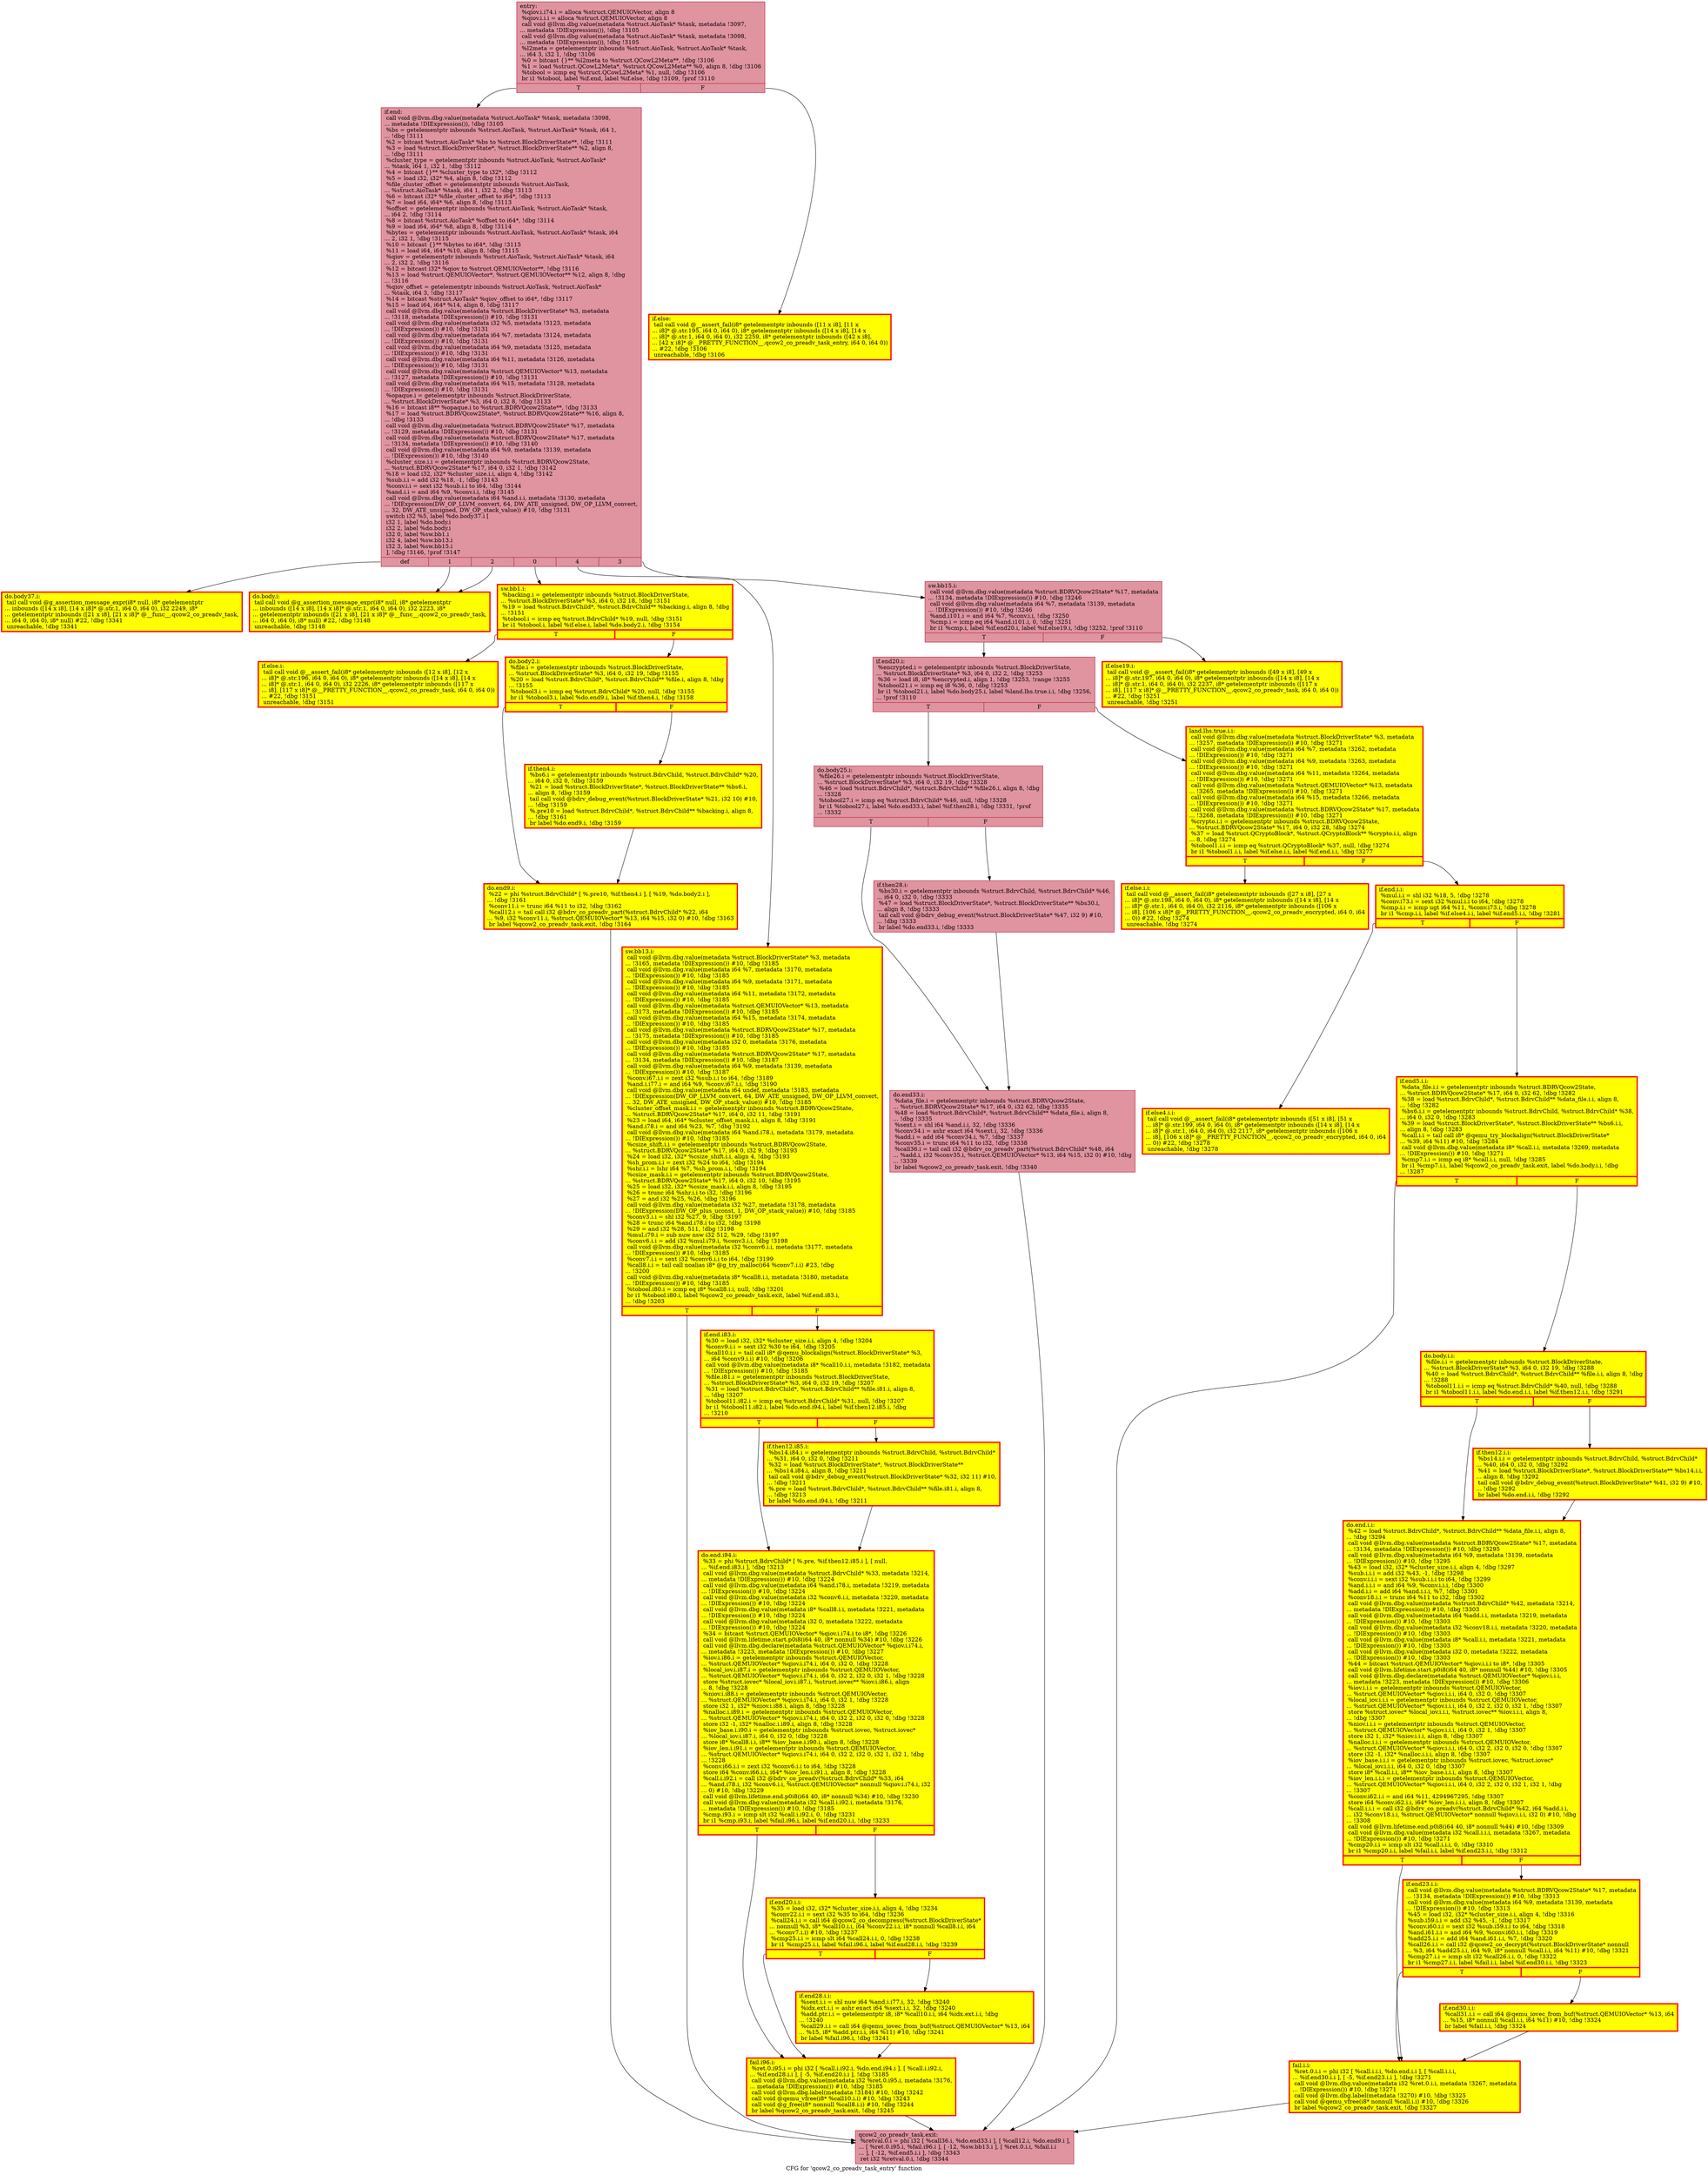 digraph "CFG for 'qcow2_co_preadv_task_entry' function" {
	label="CFG for 'qcow2_co_preadv_task_entry' function";

	Node0x559535e6d790 [shape=record,color="#b70d28ff", style=filled, fillcolor="#b70d2870",label="{entry:\l  %qiov.i.i74.i = alloca %struct.QEMUIOVector, align 8\l  %qiov.i.i.i = alloca %struct.QEMUIOVector, align 8\l  call void @llvm.dbg.value(metadata %struct.AioTask* %task, metadata !3097,\l... metadata !DIExpression()), !dbg !3105\l  call void @llvm.dbg.value(metadata %struct.AioTask* %task, metadata !3098,\l... metadata !DIExpression()), !dbg !3105\l  %l2meta = getelementptr inbounds %struct.AioTask, %struct.AioTask* %task,\l... i64 3, i32 1, !dbg !3106\l  %0 = bitcast \{\}** %l2meta to %struct.QCowL2Meta**, !dbg !3106\l  %1 = load %struct.QCowL2Meta*, %struct.QCowL2Meta** %0, align 8, !dbg !3106\l  %tobool = icmp eq %struct.QCowL2Meta* %1, null, !dbg !3106\l  br i1 %tobool, label %if.end, label %if.else, !dbg !3109, !prof !3110\l|{<s0>T|<s1>F}}"];
	Node0x559535e6d790:s0 -> Node0x559535cd9c10;
	Node0x559535e6d790:s1 -> Node0x559535cd9c60;
	Node0x559535cd9c60 [shape=record,penwidth=3.0, style="filled", color="red", fillcolor="yellow",label="{if.else:                                          \l  tail call void @__assert_fail(i8* getelementptr inbounds ([11 x i8], [11 x\l... i8]* @.str.195, i64 0, i64 0), i8* getelementptr inbounds ([14 x i8], [14 x\l... i8]* @.str.1, i64 0, i64 0), i32 2259, i8* getelementptr inbounds ([42 x i8],\l... [42 x i8]* @__PRETTY_FUNCTION__.qcow2_co_preadv_task_entry, i64 0, i64 0))\l... #22, !dbg !3106\l  unreachable, !dbg !3106\l}"];
	Node0x559535cd9c10 [shape=record,color="#b70d28ff", style=filled, fillcolor="#b70d2870",label="{if.end:                                           \l  call void @llvm.dbg.value(metadata %struct.AioTask* %task, metadata !3098,\l... metadata !DIExpression()), !dbg !3105\l  %bs = getelementptr inbounds %struct.AioTask, %struct.AioTask* %task, i64 1,\l... !dbg !3111\l  %2 = bitcast %struct.AioTask* %bs to %struct.BlockDriverState**, !dbg !3111\l  %3 = load %struct.BlockDriverState*, %struct.BlockDriverState** %2, align 8,\l... !dbg !3111\l  %cluster_type = getelementptr inbounds %struct.AioTask, %struct.AioTask*\l... %task, i64 1, i32 1, !dbg !3112\l  %4 = bitcast \{\}** %cluster_type to i32*, !dbg !3112\l  %5 = load i32, i32* %4, align 8, !dbg !3112\l  %file_cluster_offset = getelementptr inbounds %struct.AioTask,\l... %struct.AioTask* %task, i64 1, i32 2, !dbg !3113\l  %6 = bitcast i32* %file_cluster_offset to i64*, !dbg !3113\l  %7 = load i64, i64* %6, align 8, !dbg !3113\l  %offset = getelementptr inbounds %struct.AioTask, %struct.AioTask* %task,\l... i64 2, !dbg !3114\l  %8 = bitcast %struct.AioTask* %offset to i64*, !dbg !3114\l  %9 = load i64, i64* %8, align 8, !dbg !3114\l  %bytes = getelementptr inbounds %struct.AioTask, %struct.AioTask* %task, i64\l... 2, i32 1, !dbg !3115\l  %10 = bitcast \{\}** %bytes to i64*, !dbg !3115\l  %11 = load i64, i64* %10, align 8, !dbg !3115\l  %qiov = getelementptr inbounds %struct.AioTask, %struct.AioTask* %task, i64\l... 2, i32 2, !dbg !3116\l  %12 = bitcast i32* %qiov to %struct.QEMUIOVector**, !dbg !3116\l  %13 = load %struct.QEMUIOVector*, %struct.QEMUIOVector** %12, align 8, !dbg\l... !3116\l  %qiov_offset = getelementptr inbounds %struct.AioTask, %struct.AioTask*\l... %task, i64 3, !dbg !3117\l  %14 = bitcast %struct.AioTask* %qiov_offset to i64*, !dbg !3117\l  %15 = load i64, i64* %14, align 8, !dbg !3117\l  call void @llvm.dbg.value(metadata %struct.BlockDriverState* %3, metadata\l... !3118, metadata !DIExpression()) #10, !dbg !3131\l  call void @llvm.dbg.value(metadata i32 %5, metadata !3123, metadata\l... !DIExpression()) #10, !dbg !3131\l  call void @llvm.dbg.value(metadata i64 %7, metadata !3124, metadata\l... !DIExpression()) #10, !dbg !3131\l  call void @llvm.dbg.value(metadata i64 %9, metadata !3125, metadata\l... !DIExpression()) #10, !dbg !3131\l  call void @llvm.dbg.value(metadata i64 %11, metadata !3126, metadata\l... !DIExpression()) #10, !dbg !3131\l  call void @llvm.dbg.value(metadata %struct.QEMUIOVector* %13, metadata\l... !3127, metadata !DIExpression()) #10, !dbg !3131\l  call void @llvm.dbg.value(metadata i64 %15, metadata !3128, metadata\l... !DIExpression()) #10, !dbg !3131\l  %opaque.i = getelementptr inbounds %struct.BlockDriverState,\l... %struct.BlockDriverState* %3, i64 0, i32 8, !dbg !3133\l  %16 = bitcast i8** %opaque.i to %struct.BDRVQcow2State**, !dbg !3133\l  %17 = load %struct.BDRVQcow2State*, %struct.BDRVQcow2State** %16, align 8,\l... !dbg !3133\l  call void @llvm.dbg.value(metadata %struct.BDRVQcow2State* %17, metadata\l... !3129, metadata !DIExpression()) #10, !dbg !3131\l  call void @llvm.dbg.value(metadata %struct.BDRVQcow2State* %17, metadata\l... !3134, metadata !DIExpression()) #10, !dbg !3140\l  call void @llvm.dbg.value(metadata i64 %9, metadata !3139, metadata\l... !DIExpression()) #10, !dbg !3140\l  %cluster_size.i.i = getelementptr inbounds %struct.BDRVQcow2State,\l... %struct.BDRVQcow2State* %17, i64 0, i32 1, !dbg !3142\l  %18 = load i32, i32* %cluster_size.i.i, align 4, !dbg !3142\l  %sub.i.i = add i32 %18, -1, !dbg !3143\l  %conv.i.i = sext i32 %sub.i.i to i64, !dbg !3144\l  %and.i.i = and i64 %9, %conv.i.i, !dbg !3145\l  call void @llvm.dbg.value(metadata i64 %and.i.i, metadata !3130, metadata\l... !DIExpression(DW_OP_LLVM_convert, 64, DW_ATE_unsigned, DW_OP_LLVM_convert,\l... 32, DW_ATE_unsigned, DW_OP_stack_value)) #10, !dbg !3131\l  switch i32 %5, label %do.body37.i [\l    i32 1, label %do.body.i\l    i32 2, label %do.body.i\l    i32 0, label %sw.bb1.i\l    i32 4, label %sw.bb13.i\l    i32 3, label %sw.bb15.i\l  ], !dbg !3146, !prof !3147\l|{<s0>def|<s1>1|<s2>2|<s3>0|<s4>4|<s5>3}}"];
	Node0x559535cd9c10:s0 -> Node0x559535f2e620;
	Node0x559535cd9c10:s1 -> Node0x559535c9cd40;
	Node0x559535cd9c10:s2 -> Node0x559535c9cd40;
	Node0x559535cd9c10:s3 -> Node0x559535c01d70;
	Node0x559535cd9c10:s4 -> Node0x559535d66c40;
	Node0x559535cd9c10:s5 -> Node0x559535e94b70;
	Node0x559535c9cd40 [shape=record,penwidth=3.0, style="filled", color="red", fillcolor="yellow",label="{do.body.i:                                        \l  tail call void @g_assertion_message_expr(i8* null, i8* getelementptr\l... inbounds ([14 x i8], [14 x i8]* @.str.1, i64 0, i64 0), i32 2223, i8*\l... getelementptr inbounds ([21 x i8], [21 x i8]* @__func__.qcow2_co_preadv_task,\l... i64 0, i64 0), i8* null) #22, !dbg !3148\l  unreachable, !dbg !3148\l}"];
	Node0x559535c01d70 [shape=record,penwidth=3.0, style="filled", color="red", fillcolor="yellow",label="{sw.bb1.i:                                         \l  %backing.i = getelementptr inbounds %struct.BlockDriverState,\l... %struct.BlockDriverState* %3, i64 0, i32 18, !dbg !3151\l  %19 = load %struct.BdrvChild*, %struct.BdrvChild** %backing.i, align 8, !dbg\l... !3151\l  %tobool.i = icmp eq %struct.BdrvChild* %19, null, !dbg !3151\l  br i1 %tobool.i, label %if.else.i, label %do.body2.i, !dbg !3154\l|{<s0>T|<s1>F}}"];
	Node0x559535c01d70:s0 -> Node0x559535c00530;
	Node0x559535c01d70:s1 -> Node0x55953601d050;
	Node0x559535c00530 [shape=record,penwidth=3.0, style="filled", color="red", fillcolor="yellow",label="{if.else.i:                                        \l  tail call void @__assert_fail(i8* getelementptr inbounds ([12 x i8], [12 x\l... i8]* @.str.196, i64 0, i64 0), i8* getelementptr inbounds ([14 x i8], [14 x\l... i8]* @.str.1, i64 0, i64 0), i32 2226, i8* getelementptr inbounds ([117 x\l... i8], [117 x i8]* @__PRETTY_FUNCTION__.qcow2_co_preadv_task, i64 0, i64 0))\l... #22, !dbg !3151\l  unreachable, !dbg !3151\l}"];
	Node0x55953601d050 [shape=record,penwidth=3.0, style="filled", color="red", fillcolor="yellow",label="{do.body2.i:                                       \l  %file.i = getelementptr inbounds %struct.BlockDriverState,\l... %struct.BlockDriverState* %3, i64 0, i32 19, !dbg !3155\l  %20 = load %struct.BdrvChild*, %struct.BdrvChild** %file.i, align 8, !dbg\l... !3155\l  %tobool3.i = icmp eq %struct.BdrvChild* %20, null, !dbg !3155\l  br i1 %tobool3.i, label %do.end9.i, label %if.then4.i, !dbg !3158\l|{<s0>T|<s1>F}}"];
	Node0x55953601d050:s0 -> Node0x559535e126c0;
	Node0x55953601d050:s1 -> Node0x559535c9c600;
	Node0x559535c9c600 [shape=record,penwidth=3.0, style="filled", color="red", fillcolor="yellow",label="{if.then4.i:                                       \l  %bs6.i = getelementptr inbounds %struct.BdrvChild, %struct.BdrvChild* %20,\l... i64 0, i32 0, !dbg !3159\l  %21 = load %struct.BlockDriverState*, %struct.BlockDriverState** %bs6.i,\l... align 8, !dbg !3159\l  tail call void @bdrv_debug_event(%struct.BlockDriverState* %21, i32 10) #10,\l... !dbg !3159\l  %.pre10 = load %struct.BdrvChild*, %struct.BdrvChild** %backing.i, align 8,\l... !dbg !3161\l  br label %do.end9.i, !dbg !3159\l}"];
	Node0x559535c9c600 -> Node0x559535e126c0;
	Node0x559535e126c0 [shape=record,penwidth=3.0, style="filled", color="red", fillcolor="yellow",label="{do.end9.i:                                        \l  %22 = phi %struct.BdrvChild* [ %.pre10, %if.then4.i ], [ %19, %do.body2.i ],\l... !dbg !3161\l  %conv11.i = trunc i64 %11 to i32, !dbg !3162\l  %call12.i = tail call i32 @bdrv_co_preadv_part(%struct.BdrvChild* %22, i64\l... %9, i32 %conv11.i, %struct.QEMUIOVector* %13, i64 %15, i32 0) #10, !dbg !3163\l  br label %qcow2_co_preadv_task.exit, !dbg !3164\l}"];
	Node0x559535e126c0 -> Node0x559535f45170;
	Node0x559535d66c40 [shape=record,penwidth=3.0, style="filled", color="red", fillcolor="yellow",label="{sw.bb13.i:                                        \l  call void @llvm.dbg.value(metadata %struct.BlockDriverState* %3, metadata\l... !3165, metadata !DIExpression()) #10, !dbg !3185\l  call void @llvm.dbg.value(metadata i64 %7, metadata !3170, metadata\l... !DIExpression()) #10, !dbg !3185\l  call void @llvm.dbg.value(metadata i64 %9, metadata !3171, metadata\l... !DIExpression()) #10, !dbg !3185\l  call void @llvm.dbg.value(metadata i64 %11, metadata !3172, metadata\l... !DIExpression()) #10, !dbg !3185\l  call void @llvm.dbg.value(metadata %struct.QEMUIOVector* %13, metadata\l... !3173, metadata !DIExpression()) #10, !dbg !3185\l  call void @llvm.dbg.value(metadata i64 %15, metadata !3174, metadata\l... !DIExpression()) #10, !dbg !3185\l  call void @llvm.dbg.value(metadata %struct.BDRVQcow2State* %17, metadata\l... !3175, metadata !DIExpression()) #10, !dbg !3185\l  call void @llvm.dbg.value(metadata i32 0, metadata !3176, metadata\l... !DIExpression()) #10, !dbg !3185\l  call void @llvm.dbg.value(metadata %struct.BDRVQcow2State* %17, metadata\l... !3134, metadata !DIExpression()) #10, !dbg !3187\l  call void @llvm.dbg.value(metadata i64 %9, metadata !3139, metadata\l... !DIExpression()) #10, !dbg !3187\l  %conv.i67.i.i = zext i32 %sub.i.i to i64, !dbg !3189\l  %and.i.i77.i = and i64 %9, %conv.i67.i.i, !dbg !3190\l  call void @llvm.dbg.value(metadata i64 undef, metadata !3183, metadata\l... !DIExpression(DW_OP_LLVM_convert, 64, DW_ATE_unsigned, DW_OP_LLVM_convert,\l... 32, DW_ATE_unsigned, DW_OP_stack_value)) #10, !dbg !3185\l  %cluster_offset_mask.i.i = getelementptr inbounds %struct.BDRVQcow2State,\l... %struct.BDRVQcow2State* %17, i64 0, i32 11, !dbg !3191\l  %23 = load i64, i64* %cluster_offset_mask.i.i, align 8, !dbg !3191\l  %and.i78.i = and i64 %23, %7, !dbg !3192\l  call void @llvm.dbg.value(metadata i64 %and.i78.i, metadata !3179, metadata\l... !DIExpression()) #10, !dbg !3185\l  %csize_shift.i.i = getelementptr inbounds %struct.BDRVQcow2State,\l... %struct.BDRVQcow2State* %17, i64 0, i32 9, !dbg !3193\l  %24 = load i32, i32* %csize_shift.i.i, align 4, !dbg !3193\l  %sh_prom.i.i = zext i32 %24 to i64, !dbg !3194\l  %shr.i.i = lshr i64 %7, %sh_prom.i.i, !dbg !3194\l  %csize_mask.i.i = getelementptr inbounds %struct.BDRVQcow2State,\l... %struct.BDRVQcow2State* %17, i64 0, i32 10, !dbg !3195\l  %25 = load i32, i32* %csize_mask.i.i, align 8, !dbg !3195\l  %26 = trunc i64 %shr.i.i to i32, !dbg !3196\l  %27 = and i32 %25, %26, !dbg !3196\l  call void @llvm.dbg.value(metadata i32 %27, metadata !3178, metadata\l... !DIExpression(DW_OP_plus_uconst, 1, DW_OP_stack_value)) #10, !dbg !3185\l  %conv3.i.i = shl i32 %27, 9, !dbg !3197\l  %28 = trunc i64 %and.i78.i to i32, !dbg !3198\l  %29 = and i32 %28, 511, !dbg !3198\l  %mul.i79.i = sub nuw nsw i32 512, %29, !dbg !3197\l  %conv6.i.i = add i32 %mul.i79.i, %conv3.i.i, !dbg !3198\l  call void @llvm.dbg.value(metadata i32 %conv6.i.i, metadata !3177, metadata\l... !DIExpression()) #10, !dbg !3185\l  %conv7.i.i = sext i32 %conv6.i.i to i64, !dbg !3199\l  %call8.i.i = tail call noalias i8* @g_try_malloc(i64 %conv7.i.i) #23, !dbg\l... !3200\l  call void @llvm.dbg.value(metadata i8* %call8.i.i, metadata !3180, metadata\l... !DIExpression()) #10, !dbg !3185\l  %tobool.i80.i = icmp eq i8* %call8.i.i, null, !dbg !3201\l  br i1 %tobool.i80.i, label %qcow2_co_preadv_task.exit, label %if.end.i83.i,\l... !dbg !3203\l|{<s0>T|<s1>F}}"];
	Node0x559535d66c40:s0 -> Node0x559535f45170;
	Node0x559535d66c40:s1 -> Node0x559535d43830;
	Node0x559535d43830 [shape=record,penwidth=3.0, style="filled", color="red", fillcolor="yellow",label="{if.end.i83.i:                                     \l  %30 = load i32, i32* %cluster_size.i.i, align 4, !dbg !3204\l  %conv9.i.i = sext i32 %30 to i64, !dbg !3205\l  %call10.i.i = tail call i8* @qemu_blockalign(%struct.BlockDriverState* %3,\l... i64 %conv9.i.i) #10, !dbg !3206\l  call void @llvm.dbg.value(metadata i8* %call10.i.i, metadata !3182, metadata\l... !DIExpression()) #10, !dbg !3185\l  %file.i81.i = getelementptr inbounds %struct.BlockDriverState,\l... %struct.BlockDriverState* %3, i64 0, i32 19, !dbg !3207\l  %31 = load %struct.BdrvChild*, %struct.BdrvChild** %file.i81.i, align 8,\l... !dbg !3207\l  %tobool11.i82.i = icmp eq %struct.BdrvChild* %31, null, !dbg !3207\l  br i1 %tobool11.i82.i, label %do.end.i94.i, label %if.then12.i85.i, !dbg\l... !3210\l|{<s0>T|<s1>F}}"];
	Node0x559535d43830:s0 -> Node0x559535ce73c0;
	Node0x559535d43830:s1 -> Node0x559535e7f270;
	Node0x559535e7f270 [shape=record,penwidth=3.0, style="filled", color="red", fillcolor="yellow",label="{if.then12.i85.i:                                  \l  %bs14.i84.i = getelementptr inbounds %struct.BdrvChild, %struct.BdrvChild*\l... %31, i64 0, i32 0, !dbg !3211\l  %32 = load %struct.BlockDriverState*, %struct.BlockDriverState**\l... %bs14.i84.i, align 8, !dbg !3211\l  tail call void @bdrv_debug_event(%struct.BlockDriverState* %32, i32 11) #10,\l... !dbg !3211\l  %.pre = load %struct.BdrvChild*, %struct.BdrvChild** %file.i81.i, align 8,\l... !dbg !3213\l  br label %do.end.i94.i, !dbg !3211\l}"];
	Node0x559535e7f270 -> Node0x559535ce73c0;
	Node0x559535ce73c0 [shape=record,penwidth=3.0, style="filled", color="red", fillcolor="yellow",label="{do.end.i94.i:                                     \l  %33 = phi %struct.BdrvChild* [ %.pre, %if.then12.i85.i ], [ null,\l... %if.end.i83.i ], !dbg !3213\l  call void @llvm.dbg.value(metadata %struct.BdrvChild* %33, metadata !3214,\l... metadata !DIExpression()) #10, !dbg !3224\l  call void @llvm.dbg.value(metadata i64 %and.i78.i, metadata !3219, metadata\l... !DIExpression()) #10, !dbg !3224\l  call void @llvm.dbg.value(metadata i32 %conv6.i.i, metadata !3220, metadata\l... !DIExpression()) #10, !dbg !3224\l  call void @llvm.dbg.value(metadata i8* %call8.i.i, metadata !3221, metadata\l... !DIExpression()) #10, !dbg !3224\l  call void @llvm.dbg.value(metadata i32 0, metadata !3222, metadata\l... !DIExpression()) #10, !dbg !3224\l  %34 = bitcast %struct.QEMUIOVector* %qiov.i.i74.i to i8*, !dbg !3226\l  call void @llvm.lifetime.start.p0i8(i64 40, i8* nonnull %34) #10, !dbg !3226\l  call void @llvm.dbg.declare(metadata %struct.QEMUIOVector* %qiov.i.i74.i,\l... metadata !3223, metadata !DIExpression()) #10, !dbg !3227\l  %iov.i.i86.i = getelementptr inbounds %struct.QEMUIOVector,\l... %struct.QEMUIOVector* %qiov.i.i74.i, i64 0, i32 0, !dbg !3228\l  %local_iov.i.i87.i = getelementptr inbounds %struct.QEMUIOVector,\l... %struct.QEMUIOVector* %qiov.i.i74.i, i64 0, i32 2, i32 0, i32 1, !dbg !3228\l  store %struct.iovec* %local_iov.i.i87.i, %struct.iovec** %iov.i.i86.i, align\l... 8, !dbg !3228\l  %niov.i.i88.i = getelementptr inbounds %struct.QEMUIOVector,\l... %struct.QEMUIOVector* %qiov.i.i74.i, i64 0, i32 1, !dbg !3228\l  store i32 1, i32* %niov.i.i88.i, align 8, !dbg !3228\l  %nalloc.i.i89.i = getelementptr inbounds %struct.QEMUIOVector,\l... %struct.QEMUIOVector* %qiov.i.i74.i, i64 0, i32 2, i32 0, i32 0, !dbg !3228\l  store i32 -1, i32* %nalloc.i.i89.i, align 8, !dbg !3228\l  %iov_base.i.i90.i = getelementptr inbounds %struct.iovec, %struct.iovec*\l... %local_iov.i.i87.i, i64 0, i32 0, !dbg !3228\l  store i8* %call8.i.i, i8** %iov_base.i.i90.i, align 8, !dbg !3228\l  %iov_len.i.i91.i = getelementptr inbounds %struct.QEMUIOVector,\l... %struct.QEMUIOVector* %qiov.i.i74.i, i64 0, i32 2, i32 0, i32 1, i32 1, !dbg\l... !3228\l  %conv.i66.i.i = zext i32 %conv6.i.i to i64, !dbg !3228\l  store i64 %conv.i66.i.i, i64* %iov_len.i.i91.i, align 8, !dbg !3228\l  %call.i.i92.i = call i32 @bdrv_co_preadv(%struct.BdrvChild* %33, i64\l... %and.i78.i, i32 %conv6.i.i, %struct.QEMUIOVector* nonnull %qiov.i.i74.i, i32\l... 0) #10, !dbg !3229\l  call void @llvm.lifetime.end.p0i8(i64 40, i8* nonnull %34) #10, !dbg !3230\l  call void @llvm.dbg.value(metadata i32 %call.i.i92.i, metadata !3176,\l... metadata !DIExpression()) #10, !dbg !3185\l  %cmp.i93.i = icmp slt i32 %call.i.i92.i, 0, !dbg !3231\l  br i1 %cmp.i93.i, label %fail.i96.i, label %if.end20.i.i, !dbg !3233\l|{<s0>T|<s1>F}}"];
	Node0x559535ce73c0:s0 -> Node0x559535f4d7d0;
	Node0x559535ce73c0:s1 -> Node0x559535e3e090;
	Node0x559535e3e090 [shape=record,penwidth=3.0, style="filled", color="red", fillcolor="yellow",label="{if.end20.i.i:                                     \l  %35 = load i32, i32* %cluster_size.i.i, align 4, !dbg !3234\l  %conv22.i.i = sext i32 %35 to i64, !dbg !3236\l  %call24.i.i = call i64 @qcow2_co_decompress(%struct.BlockDriverState*\l... nonnull %3, i8* %call10.i.i, i64 %conv22.i.i, i8* nonnull %call8.i.i, i64\l... %conv7.i.i) #10, !dbg !3237\l  %cmp25.i.i = icmp slt i64 %call24.i.i, 0, !dbg !3238\l  br i1 %cmp25.i.i, label %fail.i96.i, label %if.end28.i.i, !dbg !3239\l|{<s0>T|<s1>F}}"];
	Node0x559535e3e090:s0 -> Node0x559535f4d7d0;
	Node0x559535e3e090:s1 -> Node0x559535fe9720;
	Node0x559535fe9720 [shape=record,penwidth=3.0, style="filled", color="red", fillcolor="yellow",label="{if.end28.i.i:                                     \l  %sext.i.i = shl nuw i64 %and.i.i77.i, 32, !dbg !3240\l  %idx.ext.i.i = ashr exact i64 %sext.i.i, 32, !dbg !3240\l  %add.ptr.i.i = getelementptr i8, i8* %call10.i.i, i64 %idx.ext.i.i, !dbg\l... !3240\l  %call29.i.i = call i64 @qemu_iovec_from_buf(%struct.QEMUIOVector* %13, i64\l... %15, i8* %add.ptr.i.i, i64 %11) #10, !dbg !3241\l  br label %fail.i96.i, !dbg !3241\l}"];
	Node0x559535fe9720 -> Node0x559535f4d7d0;
	Node0x559535f4d7d0 [shape=record,penwidth=3.0, style="filled", color="red", fillcolor="yellow",label="{fail.i96.i:                                       \l  %ret.0.i95.i = phi i32 [ %call.i.i92.i, %do.end.i94.i ], [ %call.i.i92.i,\l... %if.end28.i.i ], [ -5, %if.end20.i.i ], !dbg !3185\l  call void @llvm.dbg.value(metadata i32 %ret.0.i95.i, metadata !3176,\l... metadata !DIExpression()) #10, !dbg !3185\l  call void @llvm.dbg.label(metadata !3184) #10, !dbg !3242\l  call void @qemu_vfree(i8* %call10.i.i) #10, !dbg !3243\l  call void @g_free(i8* nonnull %call8.i.i) #10, !dbg !3244\l  br label %qcow2_co_preadv_task.exit, !dbg !3245\l}"];
	Node0x559535f4d7d0 -> Node0x559535f45170;
	Node0x559535e94b70 [shape=record,color="#b70d28ff", style=filled, fillcolor="#b70d2870",label="{sw.bb15.i:                                        \l  call void @llvm.dbg.value(metadata %struct.BDRVQcow2State* %17, metadata\l... !3134, metadata !DIExpression()) #10, !dbg !3246\l  call void @llvm.dbg.value(metadata i64 %7, metadata !3139, metadata\l... !DIExpression()) #10, !dbg !3246\l  %and.i101.i = and i64 %7, %conv.i.i, !dbg !3250\l  %cmp.i = icmp eq i64 %and.i101.i, 0, !dbg !3251\l  br i1 %cmp.i, label %if.end20.i, label %if.else19.i, !dbg !3252, !prof !3110\l|{<s0>T|<s1>F}}"];
	Node0x559535e94b70:s0 -> Node0x55953605fb00;
	Node0x559535e94b70:s1 -> Node0x559535ac4270;
	Node0x559535ac4270 [shape=record,penwidth=3.0, style="filled", color="red", fillcolor="yellow",label="{if.else19.i:                                      \l  tail call void @__assert_fail(i8* getelementptr inbounds ([49 x i8], [49 x\l... i8]* @.str.197, i64 0, i64 0), i8* getelementptr inbounds ([14 x i8], [14 x\l... i8]* @.str.1, i64 0, i64 0), i32 2237, i8* getelementptr inbounds ([117 x\l... i8], [117 x i8]* @__PRETTY_FUNCTION__.qcow2_co_preadv_task, i64 0, i64 0))\l... #22, !dbg !3251\l  unreachable, !dbg !3251\l}"];
	Node0x55953605fb00 [shape=record,color="#b70d28ff", style=filled, fillcolor="#b70d2870",label="{if.end20.i:                                       \l  %encrypted.i = getelementptr inbounds %struct.BlockDriverState,\l... %struct.BlockDriverState* %3, i64 0, i32 2, !dbg !3253\l  %36 = load i8, i8* %encrypted.i, align 1, !dbg !3253, !range !3255\l  %tobool21.i = icmp eq i8 %36, 0, !dbg !3253\l  br i1 %tobool21.i, label %do.body25.i, label %land.lhs.true.i.i, !dbg !3256,\l... !prof !3110\l|{<s0>T|<s1>F}}"];
	Node0x55953605fb00:s0 -> Node0x559535bedbd0;
	Node0x55953605fb00:s1 -> Node0x559535e89310;
	Node0x559535e89310 [shape=record,penwidth=3.0, style="filled", color="red", fillcolor="yellow",label="{land.lhs.true.i.i:                                \l  call void @llvm.dbg.value(metadata %struct.BlockDriverState* %3, metadata\l... !3257, metadata !DIExpression()) #10, !dbg !3271\l  call void @llvm.dbg.value(metadata i64 %7, metadata !3262, metadata\l... !DIExpression()) #10, !dbg !3271\l  call void @llvm.dbg.value(metadata i64 %9, metadata !3263, metadata\l... !DIExpression()) #10, !dbg !3271\l  call void @llvm.dbg.value(metadata i64 %11, metadata !3264, metadata\l... !DIExpression()) #10, !dbg !3271\l  call void @llvm.dbg.value(metadata %struct.QEMUIOVector* %13, metadata\l... !3265, metadata !DIExpression()) #10, !dbg !3271\l  call void @llvm.dbg.value(metadata i64 %15, metadata !3266, metadata\l... !DIExpression()) #10, !dbg !3271\l  call void @llvm.dbg.value(metadata %struct.BDRVQcow2State* %17, metadata\l... !3268, metadata !DIExpression()) #10, !dbg !3271\l  %crypto.i.i = getelementptr inbounds %struct.BDRVQcow2State,\l... %struct.BDRVQcow2State* %17, i64 0, i32 28, !dbg !3274\l  %37 = load %struct.QCryptoBlock*, %struct.QCryptoBlock** %crypto.i.i, align\l... 8, !dbg !3274\l  %tobool1.i.i = icmp eq %struct.QCryptoBlock* %37, null, !dbg !3274\l  br i1 %tobool1.i.i, label %if.else.i.i, label %if.end.i.i, !dbg !3277\l|{<s0>T|<s1>F}}"];
	Node0x559535e89310:s0 -> Node0x559535bc4bc0;
	Node0x559535e89310:s1 -> Node0x559535d12080;
	Node0x559535bc4bc0 [shape=record,penwidth=3.0, style="filled", color="red", fillcolor="yellow",label="{if.else.i.i:                                      \l  tail call void @__assert_fail(i8* getelementptr inbounds ([27 x i8], [27 x\l... i8]* @.str.198, i64 0, i64 0), i8* getelementptr inbounds ([14 x i8], [14 x\l... i8]* @.str.1, i64 0, i64 0), i32 2116, i8* getelementptr inbounds ([106 x\l... i8], [106 x i8]* @__PRETTY_FUNCTION__.qcow2_co_preadv_encrypted, i64 0, i64\l... 0)) #22, !dbg !3274\l  unreachable, !dbg !3274\l}"];
	Node0x559535d12080 [shape=record,penwidth=3.0, style="filled", color="red", fillcolor="yellow",label="{if.end.i.i:                                       \l  %mul.i.i = shl i32 %18, 5, !dbg !3278\l  %conv.i73.i = sext i32 %mul.i.i to i64, !dbg !3278\l  %cmp.i.i = icmp ugt i64 %11, %conv.i73.i, !dbg !3278\l  br i1 %cmp.i.i, label %if.else4.i.i, label %if.end5.i.i, !dbg !3281\l|{<s0>T|<s1>F}}"];
	Node0x559535d12080:s0 -> Node0x559535e7f550;
	Node0x559535d12080:s1 -> Node0x559535e96190;
	Node0x559535e7f550 [shape=record,penwidth=3.0, style="filled", color="red", fillcolor="yellow",label="{if.else4.i.i:                                     \l  tail call void @__assert_fail(i8* getelementptr inbounds ([51 x i8], [51 x\l... i8]* @.str.199, i64 0, i64 0), i8* getelementptr inbounds ([14 x i8], [14 x\l... i8]* @.str.1, i64 0, i64 0), i32 2117, i8* getelementptr inbounds ([106 x\l... i8], [106 x i8]* @__PRETTY_FUNCTION__.qcow2_co_preadv_encrypted, i64 0, i64\l... 0)) #22, !dbg !3278\l  unreachable, !dbg !3278\l}"];
	Node0x559535e96190 [shape=record,penwidth=3.0, style="filled", color="red", fillcolor="yellow",label="{if.end5.i.i:                                      \l  %data_file.i.i = getelementptr inbounds %struct.BDRVQcow2State,\l... %struct.BDRVQcow2State* %17, i64 0, i32 62, !dbg !3282\l  %38 = load %struct.BdrvChild*, %struct.BdrvChild** %data_file.i.i, align 8,\l... !dbg !3282\l  %bs6.i.i = getelementptr inbounds %struct.BdrvChild, %struct.BdrvChild* %38,\l... i64 0, i32 0, !dbg !3283\l  %39 = load %struct.BlockDriverState*, %struct.BlockDriverState** %bs6.i.i,\l... align 8, !dbg !3283\l  %call.i.i = tail call i8* @qemu_try_blockalign(%struct.BlockDriverState*\l... %39, i64 %11) #10, !dbg !3284\l  call void @llvm.dbg.value(metadata i8* %call.i.i, metadata !3269, metadata\l... !DIExpression()) #10, !dbg !3271\l  %cmp7.i.i = icmp eq i8* %call.i.i, null, !dbg !3285\l  br i1 %cmp7.i.i, label %qcow2_co_preadv_task.exit, label %do.body.i.i, !dbg\l... !3287\l|{<s0>T|<s1>F}}"];
	Node0x559535e96190:s0 -> Node0x559535f45170;
	Node0x559535e96190:s1 -> Node0x559535e8eda0;
	Node0x559535e8eda0 [shape=record,penwidth=3.0, style="filled", color="red", fillcolor="yellow",label="{do.body.i.i:                                      \l  %file.i.i = getelementptr inbounds %struct.BlockDriverState,\l... %struct.BlockDriverState* %3, i64 0, i32 19, !dbg !3288\l  %40 = load %struct.BdrvChild*, %struct.BdrvChild** %file.i.i, align 8, !dbg\l... !3288\l  %tobool11.i.i = icmp eq %struct.BdrvChild* %40, null, !dbg !3288\l  br i1 %tobool11.i.i, label %do.end.i.i, label %if.then12.i.i, !dbg !3291\l|{<s0>T|<s1>F}}"];
	Node0x559535e8eda0:s0 -> Node0x55953605e690;
	Node0x559535e8eda0:s1 -> Node0x559535dedc90;
	Node0x559535dedc90 [shape=record,penwidth=3.0, style="filled", color="red", fillcolor="yellow",label="{if.then12.i.i:                                    \l  %bs14.i.i = getelementptr inbounds %struct.BdrvChild, %struct.BdrvChild*\l... %40, i64 0, i32 0, !dbg !3292\l  %41 = load %struct.BlockDriverState*, %struct.BlockDriverState** %bs14.i.i,\l... align 8, !dbg !3292\l  tail call void @bdrv_debug_event(%struct.BlockDriverState* %41, i32 9) #10,\l... !dbg !3292\l  br label %do.end.i.i, !dbg !3292\l}"];
	Node0x559535dedc90 -> Node0x55953605e690;
	Node0x55953605e690 [shape=record,penwidth=3.0, style="filled", color="red", fillcolor="yellow",label="{do.end.i.i:                                       \l  %42 = load %struct.BdrvChild*, %struct.BdrvChild** %data_file.i.i, align 8,\l... !dbg !3294\l  call void @llvm.dbg.value(metadata %struct.BDRVQcow2State* %17, metadata\l... !3134, metadata !DIExpression()) #10, !dbg !3295\l  call void @llvm.dbg.value(metadata i64 %9, metadata !3139, metadata\l... !DIExpression()) #10, !dbg !3295\l  %43 = load i32, i32* %cluster_size.i.i, align 4, !dbg !3297\l  %sub.i.i.i = add i32 %43, -1, !dbg !3298\l  %conv.i.i.i = sext i32 %sub.i.i.i to i64, !dbg !3299\l  %and.i.i.i = and i64 %9, %conv.i.i.i, !dbg !3300\l  %add.i.i = add i64 %and.i.i.i, %7, !dbg !3301\l  %conv18.i.i = trunc i64 %11 to i32, !dbg !3302\l  call void @llvm.dbg.value(metadata %struct.BdrvChild* %42, metadata !3214,\l... metadata !DIExpression()) #10, !dbg !3303\l  call void @llvm.dbg.value(metadata i64 %add.i.i, metadata !3219, metadata\l... !DIExpression()) #10, !dbg !3303\l  call void @llvm.dbg.value(metadata i32 %conv18.i.i, metadata !3220, metadata\l... !DIExpression()) #10, !dbg !3303\l  call void @llvm.dbg.value(metadata i8* %call.i.i, metadata !3221, metadata\l... !DIExpression()) #10, !dbg !3303\l  call void @llvm.dbg.value(metadata i32 0, metadata !3222, metadata\l... !DIExpression()) #10, !dbg !3303\l  %44 = bitcast %struct.QEMUIOVector* %qiov.i.i.i to i8*, !dbg !3305\l  call void @llvm.lifetime.start.p0i8(i64 40, i8* nonnull %44) #10, !dbg !3305\l  call void @llvm.dbg.declare(metadata %struct.QEMUIOVector* %qiov.i.i.i,\l... metadata !3223, metadata !DIExpression()) #10, !dbg !3306\l  %iov.i.i.i = getelementptr inbounds %struct.QEMUIOVector,\l... %struct.QEMUIOVector* %qiov.i.i.i, i64 0, i32 0, !dbg !3307\l  %local_iov.i.i.i = getelementptr inbounds %struct.QEMUIOVector,\l... %struct.QEMUIOVector* %qiov.i.i.i, i64 0, i32 2, i32 0, i32 1, !dbg !3307\l  store %struct.iovec* %local_iov.i.i.i, %struct.iovec** %iov.i.i.i, align 8,\l... !dbg !3307\l  %niov.i.i.i = getelementptr inbounds %struct.QEMUIOVector,\l... %struct.QEMUIOVector* %qiov.i.i.i, i64 0, i32 1, !dbg !3307\l  store i32 1, i32* %niov.i.i.i, align 8, !dbg !3307\l  %nalloc.i.i.i = getelementptr inbounds %struct.QEMUIOVector,\l... %struct.QEMUIOVector* %qiov.i.i.i, i64 0, i32 2, i32 0, i32 0, !dbg !3307\l  store i32 -1, i32* %nalloc.i.i.i, align 8, !dbg !3307\l  %iov_base.i.i.i = getelementptr inbounds %struct.iovec, %struct.iovec*\l... %local_iov.i.i.i, i64 0, i32 0, !dbg !3307\l  store i8* %call.i.i, i8** %iov_base.i.i.i, align 8, !dbg !3307\l  %iov_len.i.i.i = getelementptr inbounds %struct.QEMUIOVector,\l... %struct.QEMUIOVector* %qiov.i.i.i, i64 0, i32 2, i32 0, i32 1, i32 1, !dbg\l... !3307\l  %conv.i62.i.i = and i64 %11, 4294967295, !dbg !3307\l  store i64 %conv.i62.i.i, i64* %iov_len.i.i.i, align 8, !dbg !3307\l  %call.i.i.i = call i32 @bdrv_co_preadv(%struct.BdrvChild* %42, i64 %add.i.i,\l... i32 %conv18.i.i, %struct.QEMUIOVector* nonnull %qiov.i.i.i, i32 0) #10, !dbg\l... !3308\l  call void @llvm.lifetime.end.p0i8(i64 40, i8* nonnull %44) #10, !dbg !3309\l  call void @llvm.dbg.value(metadata i32 %call.i.i.i, metadata !3267, metadata\l... !DIExpression()) #10, !dbg !3271\l  %cmp20.i.i = icmp slt i32 %call.i.i.i, 0, !dbg !3310\l  br i1 %cmp20.i.i, label %fail.i.i, label %if.end23.i.i, !dbg !3312\l|{<s0>T|<s1>F}}"];
	Node0x55953605e690:s0 -> Node0x559536024f50;
	Node0x55953605e690:s1 -> Node0x559535e07f30;
	Node0x559535e07f30 [shape=record,penwidth=3.0, style="filled", color="red", fillcolor="yellow",label="{if.end23.i.i:                                     \l  call void @llvm.dbg.value(metadata %struct.BDRVQcow2State* %17, metadata\l... !3134, metadata !DIExpression()) #10, !dbg !3313\l  call void @llvm.dbg.value(metadata i64 %9, metadata !3139, metadata\l... !DIExpression()) #10, !dbg !3313\l  %45 = load i32, i32* %cluster_size.i.i, align 4, !dbg !3316\l  %sub.i59.i.i = add i32 %45, -1, !dbg !3317\l  %conv.i60.i.i = sext i32 %sub.i59.i.i to i64, !dbg !3318\l  %and.i61.i.i = and i64 %9, %conv.i60.i.i, !dbg !3319\l  %add25.i.i = add i64 %and.i61.i.i, %7, !dbg !3320\l  %call26.i.i = call i32 @qcow2_co_decrypt(%struct.BlockDriverState* nonnull\l... %3, i64 %add25.i.i, i64 %9, i8* nonnull %call.i.i, i64 %11) #10, !dbg !3321\l  %cmp27.i.i = icmp slt i32 %call26.i.i, 0, !dbg !3322\l  br i1 %cmp27.i.i, label %fail.i.i, label %if.end30.i.i, !dbg !3323\l|{<s0>T|<s1>F}}"];
	Node0x559535e07f30:s0 -> Node0x559536024f50;
	Node0x559535e07f30:s1 -> Node0x559535e14a00;
	Node0x559535e14a00 [shape=record,penwidth=3.0, style="filled", color="red", fillcolor="yellow",label="{if.end30.i.i:                                     \l  %call31.i.i = call i64 @qemu_iovec_from_buf(%struct.QEMUIOVector* %13, i64\l... %15, i8* nonnull %call.i.i, i64 %11) #10, !dbg !3324\l  br label %fail.i.i, !dbg !3324\l}"];
	Node0x559535e14a00 -> Node0x559536024f50;
	Node0x559536024f50 [shape=record,penwidth=3.0, style="filled", color="red", fillcolor="yellow",label="{fail.i.i:                                         \l  %ret.0.i.i = phi i32 [ %call.i.i.i, %do.end.i.i ], [ %call.i.i.i,\l... %if.end30.i.i ], [ -5, %if.end23.i.i ], !dbg !3271\l  call void @llvm.dbg.value(metadata i32 %ret.0.i.i, metadata !3267, metadata\l... !DIExpression()) #10, !dbg !3271\l  call void @llvm.dbg.label(metadata !3270) #10, !dbg !3325\l  call void @qemu_vfree(i8* nonnull %call.i.i) #10, !dbg !3326\l  br label %qcow2_co_preadv_task.exit, !dbg !3327\l}"];
	Node0x559536024f50 -> Node0x559535f45170;
	Node0x559535bedbd0 [shape=record,color="#b70d28ff", style=filled, fillcolor="#b70d2870",label="{do.body25.i:                                      \l  %file26.i = getelementptr inbounds %struct.BlockDriverState,\l... %struct.BlockDriverState* %3, i64 0, i32 19, !dbg !3328\l  %46 = load %struct.BdrvChild*, %struct.BdrvChild** %file26.i, align 8, !dbg\l... !3328\l  %tobool27.i = icmp eq %struct.BdrvChild* %46, null, !dbg !3328\l  br i1 %tobool27.i, label %do.end33.i, label %if.then28.i, !dbg !3331, !prof\l... !3332\l|{<s0>T|<s1>F}}"];
	Node0x559535bedbd0:s0 -> Node0x559535c63820;
	Node0x559535bedbd0:s1 -> Node0x559535c1b560;
	Node0x559535c1b560 [shape=record,color="#b70d28ff", style=filled, fillcolor="#b70d2870",label="{if.then28.i:                                      \l  %bs30.i = getelementptr inbounds %struct.BdrvChild, %struct.BdrvChild* %46,\l... i64 0, i32 0, !dbg !3333\l  %47 = load %struct.BlockDriverState*, %struct.BlockDriverState** %bs30.i,\l... align 8, !dbg !3333\l  tail call void @bdrv_debug_event(%struct.BlockDriverState* %47, i32 9) #10,\l... !dbg !3333\l  br label %do.end33.i, !dbg !3333\l}"];
	Node0x559535c1b560 -> Node0x559535c63820;
	Node0x559535c63820 [shape=record,color="#b70d28ff", style=filled, fillcolor="#b70d2870",label="{do.end33.i:                                       \l  %data_file.i = getelementptr inbounds %struct.BDRVQcow2State,\l... %struct.BDRVQcow2State* %17, i64 0, i32 62, !dbg !3335\l  %48 = load %struct.BdrvChild*, %struct.BdrvChild** %data_file.i, align 8,\l... !dbg !3335\l  %sext.i = shl i64 %and.i.i, 32, !dbg !3336\l  %conv34.i = ashr exact i64 %sext.i, 32, !dbg !3336\l  %add.i = add i64 %conv34.i, %7, !dbg !3337\l  %conv35.i = trunc i64 %11 to i32, !dbg !3338\l  %call36.i = tail call i32 @bdrv_co_preadv_part(%struct.BdrvChild* %48, i64\l... %add.i, i32 %conv35.i, %struct.QEMUIOVector* %13, i64 %15, i32 0) #10, !dbg\l... !3339\l  br label %qcow2_co_preadv_task.exit, !dbg !3340\l}"];
	Node0x559535c63820 -> Node0x559535f45170;
	Node0x559535f2e620 [shape=record,penwidth=3.0, style="filled", color="red", fillcolor="yellow",label="{do.body37.i:                                      \l  tail call void @g_assertion_message_expr(i8* null, i8* getelementptr\l... inbounds ([14 x i8], [14 x i8]* @.str.1, i64 0, i64 0), i32 2249, i8*\l... getelementptr inbounds ([21 x i8], [21 x i8]* @__func__.qcow2_co_preadv_task,\l... i64 0, i64 0), i8* null) #22, !dbg !3341\l  unreachable, !dbg !3341\l}"];
	Node0x559535f45170 [shape=record,color="#b70d28ff", style=filled, fillcolor="#b70d2870",label="{qcow2_co_preadv_task.exit:                        \l  %retval.0.i = phi i32 [ %call36.i, %do.end33.i ], [ %call12.i, %do.end9.i ],\l... [ %ret.0.i95.i, %fail.i96.i ], [ -12, %sw.bb13.i ], [ %ret.0.i.i, %fail.i.i\l... ], [ -12, %if.end5.i.i ], !dbg !3343\l  ret i32 %retval.0.i, !dbg !3344\l}"];
}
